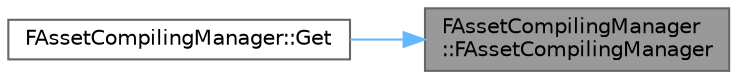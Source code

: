 digraph "FAssetCompilingManager::FAssetCompilingManager"
{
 // INTERACTIVE_SVG=YES
 // LATEX_PDF_SIZE
  bgcolor="transparent";
  edge [fontname=Helvetica,fontsize=10,labelfontname=Helvetica,labelfontsize=10];
  node [fontname=Helvetica,fontsize=10,shape=box,height=0.2,width=0.4];
  rankdir="RL";
  Node1 [id="Node000001",label="FAssetCompilingManager\l::FAssetCompilingManager",height=0.2,width=0.4,color="gray40", fillcolor="grey60", style="filled", fontcolor="black",tooltip=" "];
  Node1 -> Node2 [id="edge1_Node000001_Node000002",dir="back",color="steelblue1",style="solid",tooltip=" "];
  Node2 [id="Node000002",label="FAssetCompilingManager::Get",height=0.2,width=0.4,color="grey40", fillcolor="white", style="filled",URL="$d9/d62/classFAssetCompilingManager.html#a7a37ffe645e793ba21da43462f32bf5b",tooltip=" "];
}
